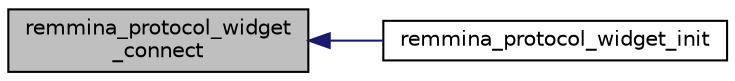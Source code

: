 digraph "remmina_protocol_widget_connect"
{
  edge [fontname="Helvetica",fontsize="10",labelfontname="Helvetica",labelfontsize="10"];
  node [fontname="Helvetica",fontsize="10",shape=record];
  rankdir="LR";
  Node1181 [label="remmina_protocol_widget\l_connect",height=0.2,width=0.4,color="black", fillcolor="grey75", style="filled", fontcolor="black"];
  Node1181 -> Node1182 [dir="back",color="midnightblue",fontsize="10",style="solid",fontname="Helvetica"];
  Node1182 [label="remmina_protocol_widget_init",height=0.2,width=0.4,color="black", fillcolor="white", style="filled",URL="$remmina__protocol__widget_8c.html#a0fcec40aae330e115d1bae66aeefb3df"];
}

